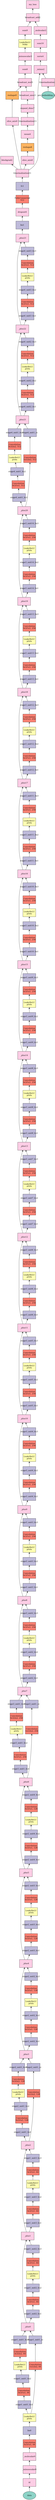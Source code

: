 digraph plot {
	data [label=data fillcolor="#8dd3c7" fixedsize=true height=0.8034 shape=oval style=filled width=1.3]
	id [label=id fillcolor="#fccde5" fixedsize=true height=0.8034 shape=box style=filled width=1.3]
	_minusscalar0 [label=_minusscalar0 fillcolor="#fccde5" fixedsize=true height=0.8034 shape=box style=filled width=1.3]
	_mulscalar0 [label=_mulscalar0 fillcolor="#fccde5" fixedsize=true height=0.8034 shape=box style=filled width=1.3]
	conv0 [label="Convolution\n3x3/1x1, 64" fillcolor="#fb8072" fixedsize=true height=0.8034 shape=box style=filled width=1.3]
	bn0 [label=bn0 fillcolor="#bebada" fixedsize=true height=0.8034 shape=box style=filled width=1.3]
	relu0 [label="LeakyReLU\nprelu" fillcolor="#ffffb3" fixedsize=true height=0.8034 shape=box style=filled width=1.3]
	stage1_unit1_bn1 [label=stage1_unit1_bn1 fillcolor="#bebada" fixedsize=true height=0.8034 shape=box style=filled width=1.3]
	stage1_unit1_conv1 [label="Convolution\n3x3/1x1, 64" fillcolor="#fb8072" fixedsize=true height=0.8034 shape=box style=filled width=1.3]
	stage1_unit1_bn2 [label=stage1_unit1_bn2 fillcolor="#bebada" fixedsize=true height=0.8034 shape=box style=filled width=1.3]
	stage1_unit1_relu1 [label="LeakyReLU\nprelu" fillcolor="#ffffb3" fixedsize=true height=0.8034 shape=box style=filled width=1.3]
	stage1_unit1_conv2 [label="Convolution\n3x3/2x2, 64" fillcolor="#fb8072" fixedsize=true height=0.8034 shape=box style=filled width=1.3]
	stage1_unit1_bn3 [label=stage1_unit1_bn3 fillcolor="#bebada" fixedsize=true height=0.8034 shape=box style=filled width=1.3]
	stage1_unit1_conv1sc [label="Convolution\n1x1/2x2, 64" fillcolor="#fb8072" fixedsize=true height=0.8034 shape=box style=filled width=1.3]
	stage1_unit1_sc [label=stage1_unit1_sc fillcolor="#bebada" fixedsize=true height=0.8034 shape=box style=filled width=1.3]
	_plus0 [label=_plus0 fillcolor="#fccde5" fixedsize=true height=0.8034 shape=box style=filled width=1.3]
	stage1_unit2_bn1 [label=stage1_unit2_bn1 fillcolor="#bebada" fixedsize=true height=0.8034 shape=box style=filled width=1.3]
	stage1_unit2_conv1 [label="Convolution\n3x3/1x1, 64" fillcolor="#fb8072" fixedsize=true height=0.8034 shape=box style=filled width=1.3]
	stage1_unit2_bn2 [label=stage1_unit2_bn2 fillcolor="#bebada" fixedsize=true height=0.8034 shape=box style=filled width=1.3]
	stage1_unit2_relu1 [label="LeakyReLU\nprelu" fillcolor="#ffffb3" fixedsize=true height=0.8034 shape=box style=filled width=1.3]
	stage1_unit2_conv2 [label="Convolution\n3x3/1x1, 64" fillcolor="#fb8072" fixedsize=true height=0.8034 shape=box style=filled width=1.3]
	stage1_unit2_bn3 [label=stage1_unit2_bn3 fillcolor="#bebada" fixedsize=true height=0.8034 shape=box style=filled width=1.3]
	_plus1 [label=_plus1 fillcolor="#fccde5" fixedsize=true height=0.8034 shape=box style=filled width=1.3]
	stage1_unit3_bn1 [label=stage1_unit3_bn1 fillcolor="#bebada" fixedsize=true height=0.8034 shape=box style=filled width=1.3]
	stage1_unit3_conv1 [label="Convolution\n3x3/1x1, 64" fillcolor="#fb8072" fixedsize=true height=0.8034 shape=box style=filled width=1.3]
	stage1_unit3_bn2 [label=stage1_unit3_bn2 fillcolor="#bebada" fixedsize=true height=0.8034 shape=box style=filled width=1.3]
	stage1_unit3_relu1 [label="LeakyReLU\nprelu" fillcolor="#ffffb3" fixedsize=true height=0.8034 shape=box style=filled width=1.3]
	stage1_unit3_conv2 [label="Convolution\n3x3/1x1, 64" fillcolor="#fb8072" fixedsize=true height=0.8034 shape=box style=filled width=1.3]
	stage1_unit3_bn3 [label=stage1_unit3_bn3 fillcolor="#bebada" fixedsize=true height=0.8034 shape=box style=filled width=1.3]
	_plus2 [label=_plus2 fillcolor="#fccde5" fixedsize=true height=0.8034 shape=box style=filled width=1.3]
	stage2_unit1_bn1 [label=stage2_unit1_bn1 fillcolor="#bebada" fixedsize=true height=0.8034 shape=box style=filled width=1.3]
	stage2_unit1_conv1 [label="Convolution\n3x3/1x1, 128" fillcolor="#fb8072" fixedsize=true height=0.8034 shape=box style=filled width=1.3]
	stage2_unit1_bn2 [label=stage2_unit1_bn2 fillcolor="#bebada" fixedsize=true height=0.8034 shape=box style=filled width=1.3]
	stage2_unit1_relu1 [label="LeakyReLU\nprelu" fillcolor="#ffffb3" fixedsize=true height=0.8034 shape=box style=filled width=1.3]
	stage2_unit1_conv2 [label="Convolution\n3x3/2x2, 128" fillcolor="#fb8072" fixedsize=true height=0.8034 shape=box style=filled width=1.3]
	stage2_unit1_bn3 [label=stage2_unit1_bn3 fillcolor="#bebada" fixedsize=true height=0.8034 shape=box style=filled width=1.3]
	stage2_unit1_conv1sc [label="Convolution\n1x1/2x2, 128" fillcolor="#fb8072" fixedsize=true height=0.8034 shape=box style=filled width=1.3]
	stage2_unit1_sc [label=stage2_unit1_sc fillcolor="#bebada" fixedsize=true height=0.8034 shape=box style=filled width=1.3]
	_plus3 [label=_plus3 fillcolor="#fccde5" fixedsize=true height=0.8034 shape=box style=filled width=1.3]
	stage2_unit2_bn1 [label=stage2_unit2_bn1 fillcolor="#bebada" fixedsize=true height=0.8034 shape=box style=filled width=1.3]
	stage2_unit2_conv1 [label="Convolution\n3x3/1x1, 128" fillcolor="#fb8072" fixedsize=true height=0.8034 shape=box style=filled width=1.3]
	stage2_unit2_bn2 [label=stage2_unit2_bn2 fillcolor="#bebada" fixedsize=true height=0.8034 shape=box style=filled width=1.3]
	stage2_unit2_relu1 [label="LeakyReLU\nprelu" fillcolor="#ffffb3" fixedsize=true height=0.8034 shape=box style=filled width=1.3]
	stage2_unit2_conv2 [label="Convolution\n3x3/1x1, 128" fillcolor="#fb8072" fixedsize=true height=0.8034 shape=box style=filled width=1.3]
	stage2_unit2_bn3 [label=stage2_unit2_bn3 fillcolor="#bebada" fixedsize=true height=0.8034 shape=box style=filled width=1.3]
	_plus4 [label=_plus4 fillcolor="#fccde5" fixedsize=true height=0.8034 shape=box style=filled width=1.3]
	stage2_unit3_bn1 [label=stage2_unit3_bn1 fillcolor="#bebada" fixedsize=true height=0.8034 shape=box style=filled width=1.3]
	stage2_unit3_conv1 [label="Convolution\n3x3/1x1, 128" fillcolor="#fb8072" fixedsize=true height=0.8034 shape=box style=filled width=1.3]
	stage2_unit3_bn2 [label=stage2_unit3_bn2 fillcolor="#bebada" fixedsize=true height=0.8034 shape=box style=filled width=1.3]
	stage2_unit3_relu1 [label="LeakyReLU\nprelu" fillcolor="#ffffb3" fixedsize=true height=0.8034 shape=box style=filled width=1.3]
	stage2_unit3_conv2 [label="Convolution\n3x3/1x1, 128" fillcolor="#fb8072" fixedsize=true height=0.8034 shape=box style=filled width=1.3]
	stage2_unit3_bn3 [label=stage2_unit3_bn3 fillcolor="#bebada" fixedsize=true height=0.8034 shape=box style=filled width=1.3]
	_plus5 [label=_plus5 fillcolor="#fccde5" fixedsize=true height=0.8034 shape=box style=filled width=1.3]
	stage2_unit4_bn1 [label=stage2_unit4_bn1 fillcolor="#bebada" fixedsize=true height=0.8034 shape=box style=filled width=1.3]
	stage2_unit4_conv1 [label="Convolution\n3x3/1x1, 128" fillcolor="#fb8072" fixedsize=true height=0.8034 shape=box style=filled width=1.3]
	stage2_unit4_bn2 [label=stage2_unit4_bn2 fillcolor="#bebada" fixedsize=true height=0.8034 shape=box style=filled width=1.3]
	stage2_unit4_relu1 [label="LeakyReLU\nprelu" fillcolor="#ffffb3" fixedsize=true height=0.8034 shape=box style=filled width=1.3]
	stage2_unit4_conv2 [label="Convolution\n3x3/1x1, 128" fillcolor="#fb8072" fixedsize=true height=0.8034 shape=box style=filled width=1.3]
	stage2_unit4_bn3 [label=stage2_unit4_bn3 fillcolor="#bebada" fixedsize=true height=0.8034 shape=box style=filled width=1.3]
	_plus6 [label=_plus6 fillcolor="#fccde5" fixedsize=true height=0.8034 shape=box style=filled width=1.3]
	stage3_unit1_bn1 [label=stage3_unit1_bn1 fillcolor="#bebada" fixedsize=true height=0.8034 shape=box style=filled width=1.3]
	stage3_unit1_conv1 [label="Convolution\n3x3/1x1, 256" fillcolor="#fb8072" fixedsize=true height=0.8034 shape=box style=filled width=1.3]
	stage3_unit1_bn2 [label=stage3_unit1_bn2 fillcolor="#bebada" fixedsize=true height=0.8034 shape=box style=filled width=1.3]
	stage3_unit1_relu1 [label="LeakyReLU\nprelu" fillcolor="#ffffb3" fixedsize=true height=0.8034 shape=box style=filled width=1.3]
	stage3_unit1_conv2 [label="Convolution\n3x3/2x2, 256" fillcolor="#fb8072" fixedsize=true height=0.8034 shape=box style=filled width=1.3]
	stage3_unit1_bn3 [label=stage3_unit1_bn3 fillcolor="#bebada" fixedsize=true height=0.8034 shape=box style=filled width=1.3]
	stage3_unit1_conv1sc [label="Convolution\n1x1/2x2, 256" fillcolor="#fb8072" fixedsize=true height=0.8034 shape=box style=filled width=1.3]
	stage3_unit1_sc [label=stage3_unit1_sc fillcolor="#bebada" fixedsize=true height=0.8034 shape=box style=filled width=1.3]
	_plus7 [label=_plus7 fillcolor="#fccde5" fixedsize=true height=0.8034 shape=box style=filled width=1.3]
	stage3_unit2_bn1 [label=stage3_unit2_bn1 fillcolor="#bebada" fixedsize=true height=0.8034 shape=box style=filled width=1.3]
	stage3_unit2_conv1 [label="Convolution\n3x3/1x1, 256" fillcolor="#fb8072" fixedsize=true height=0.8034 shape=box style=filled width=1.3]
	stage3_unit2_bn2 [label=stage3_unit2_bn2 fillcolor="#bebada" fixedsize=true height=0.8034 shape=box style=filled width=1.3]
	stage3_unit2_relu1 [label="LeakyReLU\nprelu" fillcolor="#ffffb3" fixedsize=true height=0.8034 shape=box style=filled width=1.3]
	stage3_unit2_conv2 [label="Convolution\n3x3/1x1, 256" fillcolor="#fb8072" fixedsize=true height=0.8034 shape=box style=filled width=1.3]
	stage3_unit2_bn3 [label=stage3_unit2_bn3 fillcolor="#bebada" fixedsize=true height=0.8034 shape=box style=filled width=1.3]
	_plus8 [label=_plus8 fillcolor="#fccde5" fixedsize=true height=0.8034 shape=box style=filled width=1.3]
	stage3_unit3_bn1 [label=stage3_unit3_bn1 fillcolor="#bebada" fixedsize=true height=0.8034 shape=box style=filled width=1.3]
	stage3_unit3_conv1 [label="Convolution\n3x3/1x1, 256" fillcolor="#fb8072" fixedsize=true height=0.8034 shape=box style=filled width=1.3]
	stage3_unit3_bn2 [label=stage3_unit3_bn2 fillcolor="#bebada" fixedsize=true height=0.8034 shape=box style=filled width=1.3]
	stage3_unit3_relu1 [label="LeakyReLU\nprelu" fillcolor="#ffffb3" fixedsize=true height=0.8034 shape=box style=filled width=1.3]
	stage3_unit3_conv2 [label="Convolution\n3x3/1x1, 256" fillcolor="#fb8072" fixedsize=true height=0.8034 shape=box style=filled width=1.3]
	stage3_unit3_bn3 [label=stage3_unit3_bn3 fillcolor="#bebada" fixedsize=true height=0.8034 shape=box style=filled width=1.3]
	_plus9 [label=_plus9 fillcolor="#fccde5" fixedsize=true height=0.8034 shape=box style=filled width=1.3]
	stage3_unit4_bn1 [label=stage3_unit4_bn1 fillcolor="#bebada" fixedsize=true height=0.8034 shape=box style=filled width=1.3]
	stage3_unit4_conv1 [label="Convolution\n3x3/1x1, 256" fillcolor="#fb8072" fixedsize=true height=0.8034 shape=box style=filled width=1.3]
	stage3_unit4_bn2 [label=stage3_unit4_bn2 fillcolor="#bebada" fixedsize=true height=0.8034 shape=box style=filled width=1.3]
	stage3_unit4_relu1 [label="LeakyReLU\nprelu" fillcolor="#ffffb3" fixedsize=true height=0.8034 shape=box style=filled width=1.3]
	stage3_unit4_conv2 [label="Convolution\n3x3/1x1, 256" fillcolor="#fb8072" fixedsize=true height=0.8034 shape=box style=filled width=1.3]
	stage3_unit4_bn3 [label=stage3_unit4_bn3 fillcolor="#bebada" fixedsize=true height=0.8034 shape=box style=filled width=1.3]
	_plus10 [label=_plus10 fillcolor="#fccde5" fixedsize=true height=0.8034 shape=box style=filled width=1.3]
	stage3_unit5_bn1 [label=stage3_unit5_bn1 fillcolor="#bebada" fixedsize=true height=0.8034 shape=box style=filled width=1.3]
	stage3_unit5_conv1 [label="Convolution\n3x3/1x1, 256" fillcolor="#fb8072" fixedsize=true height=0.8034 shape=box style=filled width=1.3]
	stage3_unit5_bn2 [label=stage3_unit5_bn2 fillcolor="#bebada" fixedsize=true height=0.8034 shape=box style=filled width=1.3]
	stage3_unit5_relu1 [label="LeakyReLU\nprelu" fillcolor="#ffffb3" fixedsize=true height=0.8034 shape=box style=filled width=1.3]
	stage3_unit5_conv2 [label="Convolution\n3x3/1x1, 256" fillcolor="#fb8072" fixedsize=true height=0.8034 shape=box style=filled width=1.3]
	stage3_unit5_bn3 [label=stage3_unit5_bn3 fillcolor="#bebada" fixedsize=true height=0.8034 shape=box style=filled width=1.3]
	_plus11 [label=_plus11 fillcolor="#fccde5" fixedsize=true height=0.8034 shape=box style=filled width=1.3]
	stage3_unit6_bn1 [label=stage3_unit6_bn1 fillcolor="#bebada" fixedsize=true height=0.8034 shape=box style=filled width=1.3]
	stage3_unit6_conv1 [label="Convolution\n3x3/1x1, 256" fillcolor="#fb8072" fixedsize=true height=0.8034 shape=box style=filled width=1.3]
	stage3_unit6_bn2 [label=stage3_unit6_bn2 fillcolor="#bebada" fixedsize=true height=0.8034 shape=box style=filled width=1.3]
	stage3_unit6_relu1 [label="LeakyReLU\nprelu" fillcolor="#ffffb3" fixedsize=true height=0.8034 shape=box style=filled width=1.3]
	stage3_unit6_conv2 [label="Convolution\n3x3/1x1, 256" fillcolor="#fb8072" fixedsize=true height=0.8034 shape=box style=filled width=1.3]
	stage3_unit6_bn3 [label=stage3_unit6_bn3 fillcolor="#bebada" fixedsize=true height=0.8034 shape=box style=filled width=1.3]
	_plus12 [label=_plus12 fillcolor="#fccde5" fixedsize=true height=0.8034 shape=box style=filled width=1.3]
	stage3_unit7_bn1 [label=stage3_unit7_bn1 fillcolor="#bebada" fixedsize=true height=0.8034 shape=box style=filled width=1.3]
	stage3_unit7_conv1 [label="Convolution\n3x3/1x1, 256" fillcolor="#fb8072" fixedsize=true height=0.8034 shape=box style=filled width=1.3]
	stage3_unit7_bn2 [label=stage3_unit7_bn2 fillcolor="#bebada" fixedsize=true height=0.8034 shape=box style=filled width=1.3]
	stage3_unit7_relu1 [label="LeakyReLU\nprelu" fillcolor="#ffffb3" fixedsize=true height=0.8034 shape=box style=filled width=1.3]
	stage3_unit7_conv2 [label="Convolution\n3x3/1x1, 256" fillcolor="#fb8072" fixedsize=true height=0.8034 shape=box style=filled width=1.3]
	stage3_unit7_bn3 [label=stage3_unit7_bn3 fillcolor="#bebada" fixedsize=true height=0.8034 shape=box style=filled width=1.3]
	_plus13 [label=_plus13 fillcolor="#fccde5" fixedsize=true height=0.8034 shape=box style=filled width=1.3]
	stage3_unit8_bn1 [label=stage3_unit8_bn1 fillcolor="#bebada" fixedsize=true height=0.8034 shape=box style=filled width=1.3]
	stage3_unit8_conv1 [label="Convolution\n3x3/1x1, 256" fillcolor="#fb8072" fixedsize=true height=0.8034 shape=box style=filled width=1.3]
	stage3_unit8_bn2 [label=stage3_unit8_bn2 fillcolor="#bebada" fixedsize=true height=0.8034 shape=box style=filled width=1.3]
	stage3_unit8_relu1 [label="LeakyReLU\nprelu" fillcolor="#ffffb3" fixedsize=true height=0.8034 shape=box style=filled width=1.3]
	stage3_unit8_conv2 [label="Convolution\n3x3/1x1, 256" fillcolor="#fb8072" fixedsize=true height=0.8034 shape=box style=filled width=1.3]
	stage3_unit8_bn3 [label=stage3_unit8_bn3 fillcolor="#bebada" fixedsize=true height=0.8034 shape=box style=filled width=1.3]
	_plus14 [label=_plus14 fillcolor="#fccde5" fixedsize=true height=0.8034 shape=box style=filled width=1.3]
	stage3_unit9_bn1 [label=stage3_unit9_bn1 fillcolor="#bebada" fixedsize=true height=0.8034 shape=box style=filled width=1.3]
	stage3_unit9_conv1 [label="Convolution\n3x3/1x1, 256" fillcolor="#fb8072" fixedsize=true height=0.8034 shape=box style=filled width=1.3]
	stage3_unit9_bn2 [label=stage3_unit9_bn2 fillcolor="#bebada" fixedsize=true height=0.8034 shape=box style=filled width=1.3]
	stage3_unit9_relu1 [label="LeakyReLU\nprelu" fillcolor="#ffffb3" fixedsize=true height=0.8034 shape=box style=filled width=1.3]
	stage3_unit9_conv2 [label="Convolution\n3x3/1x1, 256" fillcolor="#fb8072" fixedsize=true height=0.8034 shape=box style=filled width=1.3]
	stage3_unit9_bn3 [label=stage3_unit9_bn3 fillcolor="#bebada" fixedsize=true height=0.8034 shape=box style=filled width=1.3]
	_plus15 [label=_plus15 fillcolor="#fccde5" fixedsize=true height=0.8034 shape=box style=filled width=1.3]
	stage3_unit10_bn1 [label=stage3_unit10_bn1 fillcolor="#bebada" fixedsize=true height=0.8034 shape=box style=filled width=1.3]
	stage3_unit10_conv1 [label="Convolution\n3x3/1x1, 256" fillcolor="#fb8072" fixedsize=true height=0.8034 shape=box style=filled width=1.3]
	stage3_unit10_bn2 [label=stage3_unit10_bn2 fillcolor="#bebada" fixedsize=true height=0.8034 shape=box style=filled width=1.3]
	stage3_unit10_relu1 [label="LeakyReLU\nprelu" fillcolor="#ffffb3" fixedsize=true height=0.8034 shape=box style=filled width=1.3]
	stage3_unit10_conv2 [label="Convolution\n3x3/1x1, 256" fillcolor="#fb8072" fixedsize=true height=0.8034 shape=box style=filled width=1.3]
	stage3_unit10_bn3 [label=stage3_unit10_bn3 fillcolor="#bebada" fixedsize=true height=0.8034 shape=box style=filled width=1.3]
	_plus16 [label=_plus16 fillcolor="#fccde5" fixedsize=true height=0.8034 shape=box style=filled width=1.3]
	stage3_unit11_bn1 [label=stage3_unit11_bn1 fillcolor="#bebada" fixedsize=true height=0.8034 shape=box style=filled width=1.3]
	stage3_unit11_conv1 [label="Convolution\n3x3/1x1, 256" fillcolor="#fb8072" fixedsize=true height=0.8034 shape=box style=filled width=1.3]
	stage3_unit11_bn2 [label=stage3_unit11_bn2 fillcolor="#bebada" fixedsize=true height=0.8034 shape=box style=filled width=1.3]
	stage3_unit11_relu1 [label="LeakyReLU\nprelu" fillcolor="#ffffb3" fixedsize=true height=0.8034 shape=box style=filled width=1.3]
	stage3_unit11_conv2 [label="Convolution\n3x3/1x1, 256" fillcolor="#fb8072" fixedsize=true height=0.8034 shape=box style=filled width=1.3]
	stage3_unit11_bn3 [label=stage3_unit11_bn3 fillcolor="#bebada" fixedsize=true height=0.8034 shape=box style=filled width=1.3]
	_plus17 [label=_plus17 fillcolor="#fccde5" fixedsize=true height=0.8034 shape=box style=filled width=1.3]
	stage3_unit12_bn1 [label=stage3_unit12_bn1 fillcolor="#bebada" fixedsize=true height=0.8034 shape=box style=filled width=1.3]
	stage3_unit12_conv1 [label="Convolution\n3x3/1x1, 256" fillcolor="#fb8072" fixedsize=true height=0.8034 shape=box style=filled width=1.3]
	stage3_unit12_bn2 [label=stage3_unit12_bn2 fillcolor="#bebada" fixedsize=true height=0.8034 shape=box style=filled width=1.3]
	stage3_unit12_relu1 [label="LeakyReLU\nprelu" fillcolor="#ffffb3" fixedsize=true height=0.8034 shape=box style=filled width=1.3]
	stage3_unit12_conv2 [label="Convolution\n3x3/1x1, 256" fillcolor="#fb8072" fixedsize=true height=0.8034 shape=box style=filled width=1.3]
	stage3_unit12_bn3 [label=stage3_unit12_bn3 fillcolor="#bebada" fixedsize=true height=0.8034 shape=box style=filled width=1.3]
	_plus18 [label=_plus18 fillcolor="#fccde5" fixedsize=true height=0.8034 shape=box style=filled width=1.3]
	stage3_unit13_bn1 [label=stage3_unit13_bn1 fillcolor="#bebada" fixedsize=true height=0.8034 shape=box style=filled width=1.3]
	stage3_unit13_conv1 [label="Convolution\n3x3/1x1, 256" fillcolor="#fb8072" fixedsize=true height=0.8034 shape=box style=filled width=1.3]
	stage3_unit13_bn2 [label=stage3_unit13_bn2 fillcolor="#bebada" fixedsize=true height=0.8034 shape=box style=filled width=1.3]
	stage3_unit13_relu1 [label="LeakyReLU\nprelu" fillcolor="#ffffb3" fixedsize=true height=0.8034 shape=box style=filled width=1.3]
	stage3_unit13_conv2 [label="Convolution\n3x3/1x1, 256" fillcolor="#fb8072" fixedsize=true height=0.8034 shape=box style=filled width=1.3]
	stage3_unit13_bn3 [label=stage3_unit13_bn3 fillcolor="#bebada" fixedsize=true height=0.8034 shape=box style=filled width=1.3]
	_plus19 [label=_plus19 fillcolor="#fccde5" fixedsize=true height=0.8034 shape=box style=filled width=1.3]
	stage3_unit14_bn1 [label=stage3_unit14_bn1 fillcolor="#bebada" fixedsize=true height=0.8034 shape=box style=filled width=1.3]
	stage3_unit14_conv1 [label="Convolution\n3x3/1x1, 256" fillcolor="#fb8072" fixedsize=true height=0.8034 shape=box style=filled width=1.3]
	stage3_unit14_bn2 [label=stage3_unit14_bn2 fillcolor="#bebada" fixedsize=true height=0.8034 shape=box style=filled width=1.3]
	stage3_unit14_relu1 [label="LeakyReLU\nprelu" fillcolor="#ffffb3" fixedsize=true height=0.8034 shape=box style=filled width=1.3]
	stage3_unit14_conv2 [label="Convolution\n3x3/1x1, 256" fillcolor="#fb8072" fixedsize=true height=0.8034 shape=box style=filled width=1.3]
	stage3_unit14_bn3 [label=stage3_unit14_bn3 fillcolor="#bebada" fixedsize=true height=0.8034 shape=box style=filled width=1.3]
	_plus20 [label=_plus20 fillcolor="#fccde5" fixedsize=true height=0.8034 shape=box style=filled width=1.3]
	stage4_unit1_bn1 [label=stage4_unit1_bn1 fillcolor="#bebada" fixedsize=true height=0.8034 shape=box style=filled width=1.3]
	stage4_unit1_conv1 [label="Convolution\n3x3/1x1, 512" fillcolor="#fb8072" fixedsize=true height=0.8034 shape=box style=filled width=1.3]
	stage4_unit1_bn2 [label=stage4_unit1_bn2 fillcolor="#bebada" fixedsize=true height=0.8034 shape=box style=filled width=1.3]
	stage4_unit1_relu1 [label="LeakyReLU\nprelu" fillcolor="#ffffb3" fixedsize=true height=0.8034 shape=box style=filled width=1.3]
	stage4_unit1_conv2 [label="Convolution\n3x3/2x2, 512" fillcolor="#fb8072" fixedsize=true height=0.8034 shape=box style=filled width=1.3]
	stage4_unit1_bn3 [label=stage4_unit1_bn3 fillcolor="#bebada" fixedsize=true height=0.8034 shape=box style=filled width=1.3]
	stage4_unit1_conv1sc [label="Convolution\n1x1/2x2, 512" fillcolor="#fb8072" fixedsize=true height=0.8034 shape=box style=filled width=1.3]
	stage4_unit1_sc [label=stage4_unit1_sc fillcolor="#bebada" fixedsize=true height=0.8034 shape=box style=filled width=1.3]
	_plus21 [label=_plus21 fillcolor="#fccde5" fixedsize=true height=0.8034 shape=box style=filled width=1.3]
	stage4_unit2_bn1 [label=stage4_unit2_bn1 fillcolor="#bebada" fixedsize=true height=0.8034 shape=box style=filled width=1.3]
	stage4_unit2_conv1 [label="Convolution\n3x3/1x1, 512" fillcolor="#fb8072" fixedsize=true height=0.8034 shape=box style=filled width=1.3]
	stage4_unit2_bn2 [label=stage4_unit2_bn2 fillcolor="#bebada" fixedsize=true height=0.8034 shape=box style=filled width=1.3]
	stage4_unit2_relu1 [label="LeakyReLU\nprelu" fillcolor="#ffffb3" fixedsize=true height=0.8034 shape=box style=filled width=1.3]
	stage4_unit2_conv2 [label="Convolution\n3x3/1x1, 512" fillcolor="#fb8072" fixedsize=true height=0.8034 shape=box style=filled width=1.3]
	stage4_unit2_bn3 [label=stage4_unit2_bn3 fillcolor="#bebada" fixedsize=true height=0.8034 shape=box style=filled width=1.3]
	_plus22 [label=_plus22 fillcolor="#fccde5" fixedsize=true height=0.8034 shape=box style=filled width=1.3]
	stage4_unit3_bn1 [label=stage4_unit3_bn1 fillcolor="#bebada" fixedsize=true height=0.8034 shape=box style=filled width=1.3]
	stage4_unit3_conv1 [label="Convolution\n3x3/1x1, 512" fillcolor="#fb8072" fixedsize=true height=0.8034 shape=box style=filled width=1.3]
	stage4_unit3_bn2 [label=stage4_unit3_bn2 fillcolor="#bebada" fixedsize=true height=0.8034 shape=box style=filled width=1.3]
	stage4_unit3_relu1 [label="LeakyReLU\nprelu" fillcolor="#ffffb3" fixedsize=true height=0.8034 shape=box style=filled width=1.3]
	stage4_unit3_conv2 [label="Convolution\n3x3/1x1, 512" fillcolor="#fb8072" fixedsize=true height=0.8034 shape=box style=filled width=1.3]
	stage4_unit3_bn3 [label=stage4_unit3_bn3 fillcolor="#bebada" fixedsize=true height=0.8034 shape=box style=filled width=1.3]
	_plus23 [label=_plus23 fillcolor="#fccde5" fixedsize=true height=0.8034 shape=box style=filled width=1.3]
	bn1 [label=bn1 fillcolor="#bebada" fixedsize=true height=0.8034 shape=box style=filled width=1.3]
	dropout0 [label=dropout0 fillcolor="#fccde5" fixedsize=true height=0.8034 shape=box style=filled width=1.3]
	pre_fc1 [label="FullyConnected\n512" fillcolor="#fb8072" fixedsize=true height=0.8034 shape=box style=filled width=1.3]
	fc1 [label=fc1 fillcolor="#bebada" fixedsize=true height=0.8034 shape=box style=filled width=1.3]
	l2normalization11 [label=l2normalization11 fillcolor="#fccde5" fixedsize=true height=0.8034 shape=box style=filled width=1.3]
	blockgrad2 [label=blockgrad2 fillcolor="#fccde5" fixedsize=true height=0.8034 shape=box style=filled width=1.3]
	slice_axis9 [label=slice_axis9 fillcolor="#fccde5" fixedsize=true height=0.8034 shape=box style=filled width=1.3]
	reshape9 [label=reshape9 fillcolor="#fdb462" fixedsize=true height=0.8034 shape=box style=filled width=1.3]
	slice_axis8 [label=slice_axis8 fillcolor="#fccde5" fixedsize=true height=0.8034 shape=box style=filled width=1.3]
	reshape8 [label=reshape8 fillcolor="#fdb462" fixedsize=true height=0.8034 shape=box style=filled width=1.3]
	mean4 [label=mean4 fillcolor="#fccde5" fixedsize=true height=0.8034 shape=box style=filled width=1.3]
	l2normalization13 [label=l2normalization13 fillcolor="#fccde5" fixedsize=true height=0.8034 shape=box style=filled width=1.3]
	expand_dims7 [label=expand_dims7 fillcolor="#fccde5" fixedsize=true height=0.8034 shape=box style=filled width=1.3]
	broadcast_axes3 [label=broadcast_axes3 fillcolor="#fccde5" fixedsize=true height=0.8034 shape=box style=filled width=1.3]
	broadcast_mul3 [label=broadcast_mul3 fillcolor="#fccde5" fixedsize=true height=0.8034 shape=box style=filled width=1.3]
	sum8 [label=sum8 fillcolor="#fccde5" fixedsize=true height=0.8034 shape=box style=filled width=1.3]
	_minusscalar3 [label=_minusscalar3 fillcolor="#fccde5" fixedsize=true height=0.8034 shape=box style=filled width=1.3]
	leakyrelu3 [label="LeakyReLU\nleaky" fillcolor="#ffffb3" fixedsize=true height=0.8034 shape=box style=filled width=1.3]
	sum9 [label=sum9 fillcolor="#fccde5" fixedsize=true height=0.8034 shape=box style=filled width=1.3]
	pre_embedding_label [label=pre_embedding_label fillcolor="#8dd3c7" fixedsize=true height=0.8034 shape=oval style=filled width=1.3]
	l2normalization12 [label=l2normalization12 fillcolor="#fccde5" fixedsize=true height=0.8034 shape=box style=filled width=1.3]
	_minus2 [label=_minus2 fillcolor="#fccde5" fixedsize=true height=0.8034 shape=box style=filled width=1.3]
	norm4 [label=norm4 fillcolor="#fccde5" fixedsize=true height=0.8034 shape=box style=filled width=1.3]
	sum10 [label=sum10 fillcolor="#fccde5" fixedsize=true height=0.8034 shape=box style=filled width=1.3]
	_mulscalar2 [label=_mulscalar2 fillcolor="#fccde5" fixedsize=true height=0.8034 shape=box style=filled width=1.3]
	broadcast_add2 [label=broadcast_add2 fillcolor="#fccde5" fixedsize=true height=0.8034 shape=box style=filled width=1.3]
	my_loss [label=my_loss fillcolor="#fccde5" fixedsize=true height=0.8034 shape=box style=filled width=1.3]
	id -> data [arrowtail=open dir=back]
	_minusscalar0 -> id [arrowtail=open dir=back]
	_mulscalar0 -> _minusscalar0 [arrowtail=open dir=back]
	conv0 -> _mulscalar0 [arrowtail=open dir=back]
	bn0 -> conv0 [arrowtail=open dir=back]
	relu0 -> bn0 [arrowtail=open dir=back]
	stage1_unit1_bn1 -> relu0 [arrowtail=open dir=back]
	stage1_unit1_conv1 -> stage1_unit1_bn1 [arrowtail=open dir=back]
	stage1_unit1_bn2 -> stage1_unit1_conv1 [arrowtail=open dir=back]
	stage1_unit1_relu1 -> stage1_unit1_bn2 [arrowtail=open dir=back]
	stage1_unit1_conv2 -> stage1_unit1_relu1 [arrowtail=open dir=back]
	stage1_unit1_bn3 -> stage1_unit1_conv2 [arrowtail=open dir=back]
	stage1_unit1_conv1sc -> relu0 [arrowtail=open dir=back]
	stage1_unit1_sc -> stage1_unit1_conv1sc [arrowtail=open dir=back]
	_plus0 -> stage1_unit1_bn3 [arrowtail=open dir=back]
	_plus0 -> stage1_unit1_sc [arrowtail=open dir=back]
	stage1_unit2_bn1 -> _plus0 [arrowtail=open dir=back]
	stage1_unit2_conv1 -> stage1_unit2_bn1 [arrowtail=open dir=back]
	stage1_unit2_bn2 -> stage1_unit2_conv1 [arrowtail=open dir=back]
	stage1_unit2_relu1 -> stage1_unit2_bn2 [arrowtail=open dir=back]
	stage1_unit2_conv2 -> stage1_unit2_relu1 [arrowtail=open dir=back]
	stage1_unit2_bn3 -> stage1_unit2_conv2 [arrowtail=open dir=back]
	_plus1 -> stage1_unit2_bn3 [arrowtail=open dir=back]
	_plus1 -> _plus0 [arrowtail=open dir=back]
	stage1_unit3_bn1 -> _plus1 [arrowtail=open dir=back]
	stage1_unit3_conv1 -> stage1_unit3_bn1 [arrowtail=open dir=back]
	stage1_unit3_bn2 -> stage1_unit3_conv1 [arrowtail=open dir=back]
	stage1_unit3_relu1 -> stage1_unit3_bn2 [arrowtail=open dir=back]
	stage1_unit3_conv2 -> stage1_unit3_relu1 [arrowtail=open dir=back]
	stage1_unit3_bn3 -> stage1_unit3_conv2 [arrowtail=open dir=back]
	_plus2 -> stage1_unit3_bn3 [arrowtail=open dir=back]
	_plus2 -> _plus1 [arrowtail=open dir=back]
	stage2_unit1_bn1 -> _plus2 [arrowtail=open dir=back]
	stage2_unit1_conv1 -> stage2_unit1_bn1 [arrowtail=open dir=back]
	stage2_unit1_bn2 -> stage2_unit1_conv1 [arrowtail=open dir=back]
	stage2_unit1_relu1 -> stage2_unit1_bn2 [arrowtail=open dir=back]
	stage2_unit1_conv2 -> stage2_unit1_relu1 [arrowtail=open dir=back]
	stage2_unit1_bn3 -> stage2_unit1_conv2 [arrowtail=open dir=back]
	stage2_unit1_conv1sc -> _plus2 [arrowtail=open dir=back]
	stage2_unit1_sc -> stage2_unit1_conv1sc [arrowtail=open dir=back]
	_plus3 -> stage2_unit1_bn3 [arrowtail=open dir=back]
	_plus3 -> stage2_unit1_sc [arrowtail=open dir=back]
	stage2_unit2_bn1 -> _plus3 [arrowtail=open dir=back]
	stage2_unit2_conv1 -> stage2_unit2_bn1 [arrowtail=open dir=back]
	stage2_unit2_bn2 -> stage2_unit2_conv1 [arrowtail=open dir=back]
	stage2_unit2_relu1 -> stage2_unit2_bn2 [arrowtail=open dir=back]
	stage2_unit2_conv2 -> stage2_unit2_relu1 [arrowtail=open dir=back]
	stage2_unit2_bn3 -> stage2_unit2_conv2 [arrowtail=open dir=back]
	_plus4 -> stage2_unit2_bn3 [arrowtail=open dir=back]
	_plus4 -> _plus3 [arrowtail=open dir=back]
	stage2_unit3_bn1 -> _plus4 [arrowtail=open dir=back]
	stage2_unit3_conv1 -> stage2_unit3_bn1 [arrowtail=open dir=back]
	stage2_unit3_bn2 -> stage2_unit3_conv1 [arrowtail=open dir=back]
	stage2_unit3_relu1 -> stage2_unit3_bn2 [arrowtail=open dir=back]
	stage2_unit3_conv2 -> stage2_unit3_relu1 [arrowtail=open dir=back]
	stage2_unit3_bn3 -> stage2_unit3_conv2 [arrowtail=open dir=back]
	_plus5 -> stage2_unit3_bn3 [arrowtail=open dir=back]
	_plus5 -> _plus4 [arrowtail=open dir=back]
	stage2_unit4_bn1 -> _plus5 [arrowtail=open dir=back]
	stage2_unit4_conv1 -> stage2_unit4_bn1 [arrowtail=open dir=back]
	stage2_unit4_bn2 -> stage2_unit4_conv1 [arrowtail=open dir=back]
	stage2_unit4_relu1 -> stage2_unit4_bn2 [arrowtail=open dir=back]
	stage2_unit4_conv2 -> stage2_unit4_relu1 [arrowtail=open dir=back]
	stage2_unit4_bn3 -> stage2_unit4_conv2 [arrowtail=open dir=back]
	_plus6 -> stage2_unit4_bn3 [arrowtail=open dir=back]
	_plus6 -> _plus5 [arrowtail=open dir=back]
	stage3_unit1_bn1 -> _plus6 [arrowtail=open dir=back]
	stage3_unit1_conv1 -> stage3_unit1_bn1 [arrowtail=open dir=back]
	stage3_unit1_bn2 -> stage3_unit1_conv1 [arrowtail=open dir=back]
	stage3_unit1_relu1 -> stage3_unit1_bn2 [arrowtail=open dir=back]
	stage3_unit1_conv2 -> stage3_unit1_relu1 [arrowtail=open dir=back]
	stage3_unit1_bn3 -> stage3_unit1_conv2 [arrowtail=open dir=back]
	stage3_unit1_conv1sc -> _plus6 [arrowtail=open dir=back]
	stage3_unit1_sc -> stage3_unit1_conv1sc [arrowtail=open dir=back]
	_plus7 -> stage3_unit1_bn3 [arrowtail=open dir=back]
	_plus7 -> stage3_unit1_sc [arrowtail=open dir=back]
	stage3_unit2_bn1 -> _plus7 [arrowtail=open dir=back]
	stage3_unit2_conv1 -> stage3_unit2_bn1 [arrowtail=open dir=back]
	stage3_unit2_bn2 -> stage3_unit2_conv1 [arrowtail=open dir=back]
	stage3_unit2_relu1 -> stage3_unit2_bn2 [arrowtail=open dir=back]
	stage3_unit2_conv2 -> stage3_unit2_relu1 [arrowtail=open dir=back]
	stage3_unit2_bn3 -> stage3_unit2_conv2 [arrowtail=open dir=back]
	_plus8 -> stage3_unit2_bn3 [arrowtail=open dir=back]
	_plus8 -> _plus7 [arrowtail=open dir=back]
	stage3_unit3_bn1 -> _plus8 [arrowtail=open dir=back]
	stage3_unit3_conv1 -> stage3_unit3_bn1 [arrowtail=open dir=back]
	stage3_unit3_bn2 -> stage3_unit3_conv1 [arrowtail=open dir=back]
	stage3_unit3_relu1 -> stage3_unit3_bn2 [arrowtail=open dir=back]
	stage3_unit3_conv2 -> stage3_unit3_relu1 [arrowtail=open dir=back]
	stage3_unit3_bn3 -> stage3_unit3_conv2 [arrowtail=open dir=back]
	_plus9 -> stage3_unit3_bn3 [arrowtail=open dir=back]
	_plus9 -> _plus8 [arrowtail=open dir=back]
	stage3_unit4_bn1 -> _plus9 [arrowtail=open dir=back]
	stage3_unit4_conv1 -> stage3_unit4_bn1 [arrowtail=open dir=back]
	stage3_unit4_bn2 -> stage3_unit4_conv1 [arrowtail=open dir=back]
	stage3_unit4_relu1 -> stage3_unit4_bn2 [arrowtail=open dir=back]
	stage3_unit4_conv2 -> stage3_unit4_relu1 [arrowtail=open dir=back]
	stage3_unit4_bn3 -> stage3_unit4_conv2 [arrowtail=open dir=back]
	_plus10 -> stage3_unit4_bn3 [arrowtail=open dir=back]
	_plus10 -> _plus9 [arrowtail=open dir=back]
	stage3_unit5_bn1 -> _plus10 [arrowtail=open dir=back]
	stage3_unit5_conv1 -> stage3_unit5_bn1 [arrowtail=open dir=back]
	stage3_unit5_bn2 -> stage3_unit5_conv1 [arrowtail=open dir=back]
	stage3_unit5_relu1 -> stage3_unit5_bn2 [arrowtail=open dir=back]
	stage3_unit5_conv2 -> stage3_unit5_relu1 [arrowtail=open dir=back]
	stage3_unit5_bn3 -> stage3_unit5_conv2 [arrowtail=open dir=back]
	_plus11 -> stage3_unit5_bn3 [arrowtail=open dir=back]
	_plus11 -> _plus10 [arrowtail=open dir=back]
	stage3_unit6_bn1 -> _plus11 [arrowtail=open dir=back]
	stage3_unit6_conv1 -> stage3_unit6_bn1 [arrowtail=open dir=back]
	stage3_unit6_bn2 -> stage3_unit6_conv1 [arrowtail=open dir=back]
	stage3_unit6_relu1 -> stage3_unit6_bn2 [arrowtail=open dir=back]
	stage3_unit6_conv2 -> stage3_unit6_relu1 [arrowtail=open dir=back]
	stage3_unit6_bn3 -> stage3_unit6_conv2 [arrowtail=open dir=back]
	_plus12 -> stage3_unit6_bn3 [arrowtail=open dir=back]
	_plus12 -> _plus11 [arrowtail=open dir=back]
	stage3_unit7_bn1 -> _plus12 [arrowtail=open dir=back]
	stage3_unit7_conv1 -> stage3_unit7_bn1 [arrowtail=open dir=back]
	stage3_unit7_bn2 -> stage3_unit7_conv1 [arrowtail=open dir=back]
	stage3_unit7_relu1 -> stage3_unit7_bn2 [arrowtail=open dir=back]
	stage3_unit7_conv2 -> stage3_unit7_relu1 [arrowtail=open dir=back]
	stage3_unit7_bn3 -> stage3_unit7_conv2 [arrowtail=open dir=back]
	_plus13 -> stage3_unit7_bn3 [arrowtail=open dir=back]
	_plus13 -> _plus12 [arrowtail=open dir=back]
	stage3_unit8_bn1 -> _plus13 [arrowtail=open dir=back]
	stage3_unit8_conv1 -> stage3_unit8_bn1 [arrowtail=open dir=back]
	stage3_unit8_bn2 -> stage3_unit8_conv1 [arrowtail=open dir=back]
	stage3_unit8_relu1 -> stage3_unit8_bn2 [arrowtail=open dir=back]
	stage3_unit8_conv2 -> stage3_unit8_relu1 [arrowtail=open dir=back]
	stage3_unit8_bn3 -> stage3_unit8_conv2 [arrowtail=open dir=back]
	_plus14 -> stage3_unit8_bn3 [arrowtail=open dir=back]
	_plus14 -> _plus13 [arrowtail=open dir=back]
	stage3_unit9_bn1 -> _plus14 [arrowtail=open dir=back]
	stage3_unit9_conv1 -> stage3_unit9_bn1 [arrowtail=open dir=back]
	stage3_unit9_bn2 -> stage3_unit9_conv1 [arrowtail=open dir=back]
	stage3_unit9_relu1 -> stage3_unit9_bn2 [arrowtail=open dir=back]
	stage3_unit9_conv2 -> stage3_unit9_relu1 [arrowtail=open dir=back]
	stage3_unit9_bn3 -> stage3_unit9_conv2 [arrowtail=open dir=back]
	_plus15 -> stage3_unit9_bn3 [arrowtail=open dir=back]
	_plus15 -> _plus14 [arrowtail=open dir=back]
	stage3_unit10_bn1 -> _plus15 [arrowtail=open dir=back]
	stage3_unit10_conv1 -> stage3_unit10_bn1 [arrowtail=open dir=back]
	stage3_unit10_bn2 -> stage3_unit10_conv1 [arrowtail=open dir=back]
	stage3_unit10_relu1 -> stage3_unit10_bn2 [arrowtail=open dir=back]
	stage3_unit10_conv2 -> stage3_unit10_relu1 [arrowtail=open dir=back]
	stage3_unit10_bn3 -> stage3_unit10_conv2 [arrowtail=open dir=back]
	_plus16 -> stage3_unit10_bn3 [arrowtail=open dir=back]
	_plus16 -> _plus15 [arrowtail=open dir=back]
	stage3_unit11_bn1 -> _plus16 [arrowtail=open dir=back]
	stage3_unit11_conv1 -> stage3_unit11_bn1 [arrowtail=open dir=back]
	stage3_unit11_bn2 -> stage3_unit11_conv1 [arrowtail=open dir=back]
	stage3_unit11_relu1 -> stage3_unit11_bn2 [arrowtail=open dir=back]
	stage3_unit11_conv2 -> stage3_unit11_relu1 [arrowtail=open dir=back]
	stage3_unit11_bn3 -> stage3_unit11_conv2 [arrowtail=open dir=back]
	_plus17 -> stage3_unit11_bn3 [arrowtail=open dir=back]
	_plus17 -> _plus16 [arrowtail=open dir=back]
	stage3_unit12_bn1 -> _plus17 [arrowtail=open dir=back]
	stage3_unit12_conv1 -> stage3_unit12_bn1 [arrowtail=open dir=back]
	stage3_unit12_bn2 -> stage3_unit12_conv1 [arrowtail=open dir=back]
	stage3_unit12_relu1 -> stage3_unit12_bn2 [arrowtail=open dir=back]
	stage3_unit12_conv2 -> stage3_unit12_relu1 [arrowtail=open dir=back]
	stage3_unit12_bn3 -> stage3_unit12_conv2 [arrowtail=open dir=back]
	_plus18 -> stage3_unit12_bn3 [arrowtail=open dir=back]
	_plus18 -> _plus17 [arrowtail=open dir=back]
	stage3_unit13_bn1 -> _plus18 [arrowtail=open dir=back]
	stage3_unit13_conv1 -> stage3_unit13_bn1 [arrowtail=open dir=back]
	stage3_unit13_bn2 -> stage3_unit13_conv1 [arrowtail=open dir=back]
	stage3_unit13_relu1 -> stage3_unit13_bn2 [arrowtail=open dir=back]
	stage3_unit13_conv2 -> stage3_unit13_relu1 [arrowtail=open dir=back]
	stage3_unit13_bn3 -> stage3_unit13_conv2 [arrowtail=open dir=back]
	_plus19 -> stage3_unit13_bn3 [arrowtail=open dir=back]
	_plus19 -> _plus18 [arrowtail=open dir=back]
	stage3_unit14_bn1 -> _plus19 [arrowtail=open dir=back]
	stage3_unit14_conv1 -> stage3_unit14_bn1 [arrowtail=open dir=back]
	stage3_unit14_bn2 -> stage3_unit14_conv1 [arrowtail=open dir=back]
	stage3_unit14_relu1 -> stage3_unit14_bn2 [arrowtail=open dir=back]
	stage3_unit14_conv2 -> stage3_unit14_relu1 [arrowtail=open dir=back]
	stage3_unit14_bn3 -> stage3_unit14_conv2 [arrowtail=open dir=back]
	_plus20 -> stage3_unit14_bn3 [arrowtail=open dir=back]
	_plus20 -> _plus19 [arrowtail=open dir=back]
	stage4_unit1_bn1 -> _plus20 [arrowtail=open dir=back]
	stage4_unit1_conv1 -> stage4_unit1_bn1 [arrowtail=open dir=back]
	stage4_unit1_bn2 -> stage4_unit1_conv1 [arrowtail=open dir=back]
	stage4_unit1_relu1 -> stage4_unit1_bn2 [arrowtail=open dir=back]
	stage4_unit1_conv2 -> stage4_unit1_relu1 [arrowtail=open dir=back]
	stage4_unit1_bn3 -> stage4_unit1_conv2 [arrowtail=open dir=back]
	stage4_unit1_conv1sc -> _plus20 [arrowtail=open dir=back]
	stage4_unit1_sc -> stage4_unit1_conv1sc [arrowtail=open dir=back]
	_plus21 -> stage4_unit1_bn3 [arrowtail=open dir=back]
	_plus21 -> stage4_unit1_sc [arrowtail=open dir=back]
	stage4_unit2_bn1 -> _plus21 [arrowtail=open dir=back]
	stage4_unit2_conv1 -> stage4_unit2_bn1 [arrowtail=open dir=back]
	stage4_unit2_bn2 -> stage4_unit2_conv1 [arrowtail=open dir=back]
	stage4_unit2_relu1 -> stage4_unit2_bn2 [arrowtail=open dir=back]
	stage4_unit2_conv2 -> stage4_unit2_relu1 [arrowtail=open dir=back]
	stage4_unit2_bn3 -> stage4_unit2_conv2 [arrowtail=open dir=back]
	_plus22 -> stage4_unit2_bn3 [arrowtail=open dir=back]
	_plus22 -> _plus21 [arrowtail=open dir=back]
	stage4_unit3_bn1 -> _plus22 [arrowtail=open dir=back]
	stage4_unit3_conv1 -> stage4_unit3_bn1 [arrowtail=open dir=back]
	stage4_unit3_bn2 -> stage4_unit3_conv1 [arrowtail=open dir=back]
	stage4_unit3_relu1 -> stage4_unit3_bn2 [arrowtail=open dir=back]
	stage4_unit3_conv2 -> stage4_unit3_relu1 [arrowtail=open dir=back]
	stage4_unit3_bn3 -> stage4_unit3_conv2 [arrowtail=open dir=back]
	_plus23 -> stage4_unit3_bn3 [arrowtail=open dir=back]
	_plus23 -> _plus22 [arrowtail=open dir=back]
	bn1 -> _plus23 [arrowtail=open dir=back]
	dropout0 -> bn1 [arrowtail=open dir=back]
	pre_fc1 -> dropout0 [arrowtail=open dir=back]
	fc1 -> pre_fc1 [arrowtail=open dir=back]
	l2normalization11 -> fc1 [arrowtail=open dir=back]
	blockgrad2 -> l2normalization11 [arrowtail=open dir=back]
	slice_axis9 -> l2normalization11 [arrowtail=open dir=back]
	reshape9 -> slice_axis9 [arrowtail=open dir=back]
	slice_axis8 -> l2normalization11 [arrowtail=open dir=back]
	reshape8 -> slice_axis8 [arrowtail=open dir=back]
	mean4 -> reshape8 [arrowtail=open dir=back]
	l2normalization13 -> mean4 [arrowtail=open dir=back]
	expand_dims7 -> l2normalization13 [arrowtail=open dir=back]
	broadcast_axes3 -> expand_dims7 [arrowtail=open dir=back]
	broadcast_mul3 -> reshape9 [arrowtail=open dir=back]
	broadcast_mul3 -> broadcast_axes3 [arrowtail=open dir=back]
	sum8 -> broadcast_mul3 [arrowtail=open dir=back]
	_minusscalar3 -> sum8 [arrowtail=open dir=back]
	leakyrelu3 -> _minusscalar3 [arrowtail=open dir=back]
	sum9 -> leakyrelu3 [arrowtail=open dir=back]
	l2normalization12 -> pre_embedding_label [arrowtail=open dir=back]
	_minus2 -> l2normalization11 [arrowtail=open dir=back]
	_minus2 -> l2normalization12 [arrowtail=open dir=back]
	norm4 -> _minus2 [arrowtail=open dir=back]
	sum10 -> norm4 [arrowtail=open dir=back]
	_mulscalar2 -> sum10 [arrowtail=open dir=back]
	broadcast_add2 -> sum9 [arrowtail=open dir=back]
	broadcast_add2 -> _mulscalar2 [arrowtail=open dir=back]
	my_loss -> broadcast_add2 [arrowtail=open dir=back]
}
